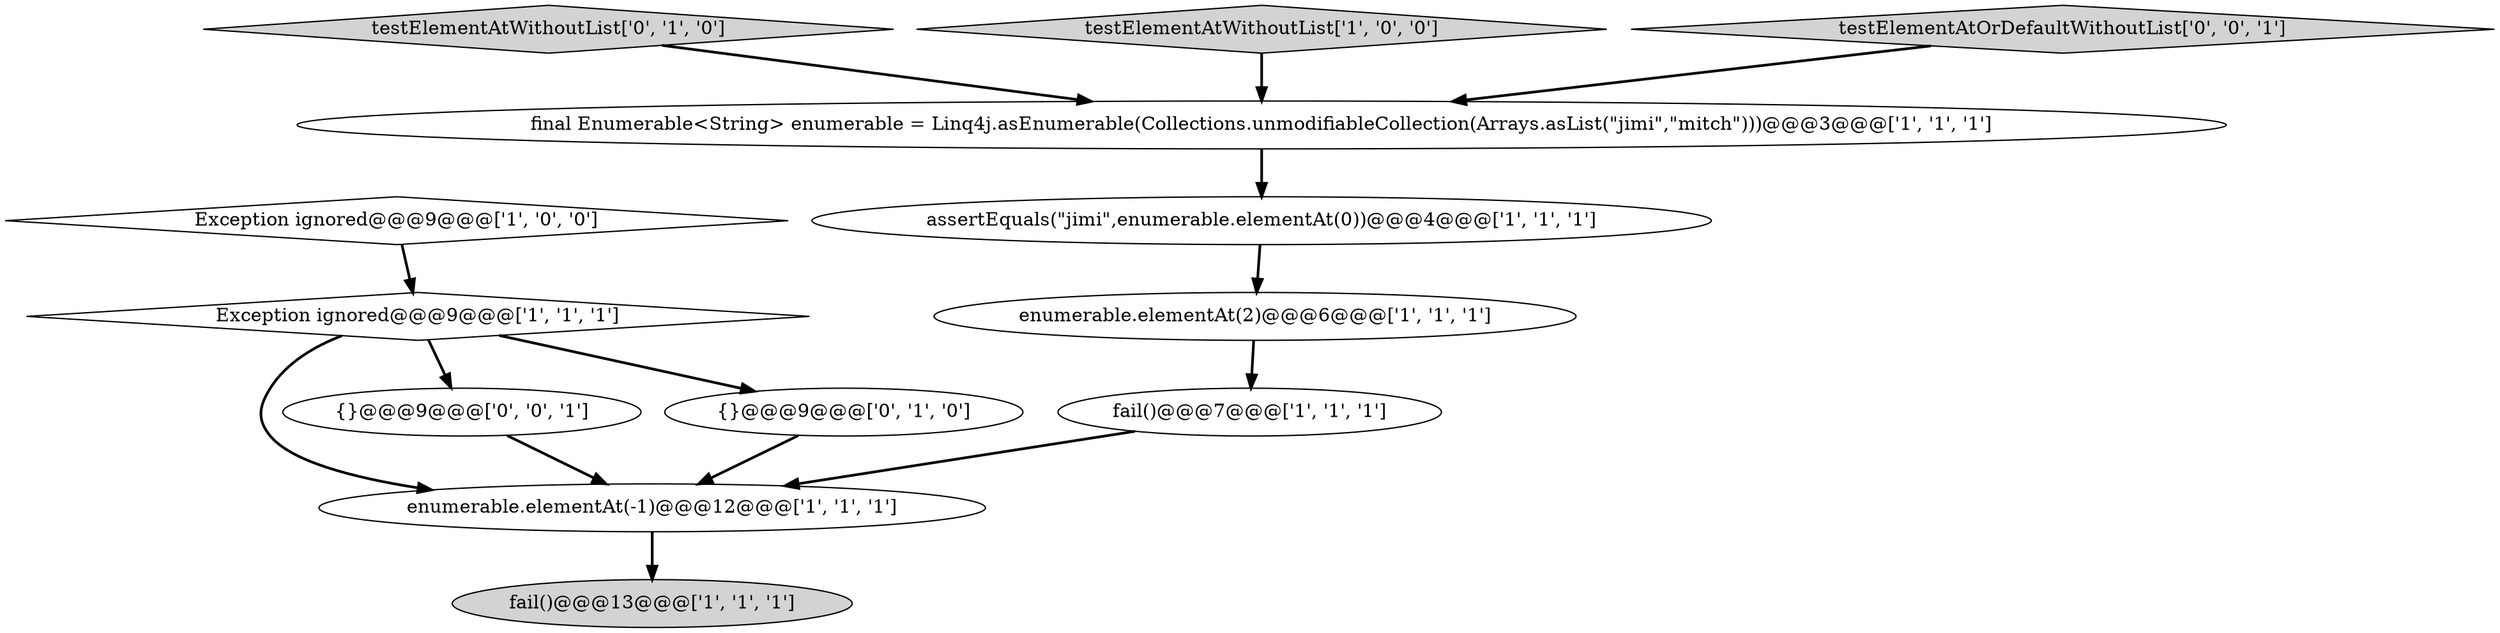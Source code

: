 digraph {
7 [style = filled, label = "Exception ignored@@@9@@@['1', '0', '0']", fillcolor = white, shape = diamond image = "AAA0AAABBB1BBB"];
10 [style = filled, label = "testElementAtWithoutList['0', '1', '0']", fillcolor = lightgray, shape = diamond image = "AAA0AAABBB2BBB"];
3 [style = filled, label = "enumerable.elementAt(-1)@@@12@@@['1', '1', '1']", fillcolor = white, shape = ellipse image = "AAA0AAABBB1BBB"];
2 [style = filled, label = "enumerable.elementAt(2)@@@6@@@['1', '1', '1']", fillcolor = white, shape = ellipse image = "AAA0AAABBB1BBB"];
5 [style = filled, label = "testElementAtWithoutList['1', '0', '0']", fillcolor = lightgray, shape = diamond image = "AAA0AAABBB1BBB"];
12 [style = filled, label = "testElementAtOrDefaultWithoutList['0', '0', '1']", fillcolor = lightgray, shape = diamond image = "AAA0AAABBB3BBB"];
6 [style = filled, label = "fail()@@@7@@@['1', '1', '1']", fillcolor = white, shape = ellipse image = "AAA0AAABBB1BBB"];
0 [style = filled, label = "fail()@@@13@@@['1', '1', '1']", fillcolor = lightgray, shape = ellipse image = "AAA0AAABBB1BBB"];
8 [style = filled, label = "Exception ignored@@@9@@@['1', '1', '1']", fillcolor = white, shape = diamond image = "AAA0AAABBB1BBB"];
4 [style = filled, label = "final Enumerable<String> enumerable = Linq4j.asEnumerable(Collections.unmodifiableCollection(Arrays.asList(\"jimi\",\"mitch\")))@@@3@@@['1', '1', '1']", fillcolor = white, shape = ellipse image = "AAA0AAABBB1BBB"];
11 [style = filled, label = "{}@@@9@@@['0', '0', '1']", fillcolor = white, shape = ellipse image = "AAA0AAABBB3BBB"];
1 [style = filled, label = "assertEquals(\"jimi\",enumerable.elementAt(0))@@@4@@@['1', '1', '1']", fillcolor = white, shape = ellipse image = "AAA0AAABBB1BBB"];
9 [style = filled, label = "{}@@@9@@@['0', '1', '0']", fillcolor = white, shape = ellipse image = "AAA0AAABBB2BBB"];
8->9 [style = bold, label=""];
9->3 [style = bold, label=""];
6->3 [style = bold, label=""];
1->2 [style = bold, label=""];
4->1 [style = bold, label=""];
5->4 [style = bold, label=""];
12->4 [style = bold, label=""];
7->8 [style = bold, label=""];
8->11 [style = bold, label=""];
11->3 [style = bold, label=""];
2->6 [style = bold, label=""];
3->0 [style = bold, label=""];
8->3 [style = bold, label=""];
10->4 [style = bold, label=""];
}
